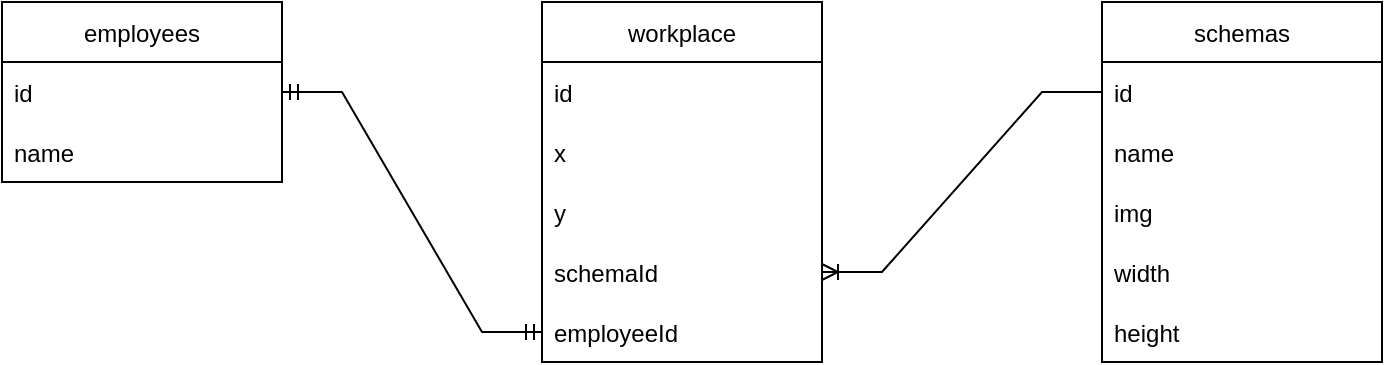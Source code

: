<mxfile version="20.3.0" type="device"><diagram id="R2lEEEUBdFMjLlhIrx00" name="Page-1"><mxGraphModel dx="813" dy="494" grid="1" gridSize="10" guides="1" tooltips="1" connect="1" arrows="1" fold="1" page="1" pageScale="1" pageWidth="850" pageHeight="1100" math="0" shadow="0" extFonts="Permanent Marker^https://fonts.googleapis.com/css?family=Permanent+Marker"><root><mxCell id="0"/><mxCell id="1" parent="0"/><mxCell id="K0sR1YX0GvK1FaCiLN0d-4" value="employees" style="swimlane;fontStyle=0;childLayout=stackLayout;horizontal=1;startSize=30;horizontalStack=0;resizeParent=1;resizeParentMax=0;resizeLast=0;collapsible=1;marginBottom=0;" vertex="1" parent="1"><mxGeometry x="30" y="60" width="140" height="90" as="geometry"/></mxCell><mxCell id="K0sR1YX0GvK1FaCiLN0d-5" value="id" style="text;strokeColor=none;fillColor=none;align=left;verticalAlign=middle;spacingLeft=4;spacingRight=4;overflow=hidden;points=[[0,0.5],[1,0.5]];portConstraint=eastwest;rotatable=0;" vertex="1" parent="K0sR1YX0GvK1FaCiLN0d-4"><mxGeometry y="30" width="140" height="30" as="geometry"/></mxCell><mxCell id="K0sR1YX0GvK1FaCiLN0d-6" value="name" style="text;strokeColor=none;fillColor=none;align=left;verticalAlign=middle;spacingLeft=4;spacingRight=4;overflow=hidden;points=[[0,0.5],[1,0.5]];portConstraint=eastwest;rotatable=0;" vertex="1" parent="K0sR1YX0GvK1FaCiLN0d-4"><mxGeometry y="60" width="140" height="30" as="geometry"/></mxCell><mxCell id="K0sR1YX0GvK1FaCiLN0d-8" value="schemas" style="swimlane;fontStyle=0;childLayout=stackLayout;horizontal=1;startSize=30;horizontalStack=0;resizeParent=1;resizeParentMax=0;resizeLast=0;collapsible=1;marginBottom=0;" vertex="1" parent="1"><mxGeometry x="580" y="60" width="140" height="180" as="geometry"/></mxCell><mxCell id="K0sR1YX0GvK1FaCiLN0d-9" value="id" style="text;strokeColor=none;fillColor=none;align=left;verticalAlign=middle;spacingLeft=4;spacingRight=4;overflow=hidden;points=[[0,0.5],[1,0.5]];portConstraint=eastwest;rotatable=0;" vertex="1" parent="K0sR1YX0GvK1FaCiLN0d-8"><mxGeometry y="30" width="140" height="30" as="geometry"/></mxCell><mxCell id="K0sR1YX0GvK1FaCiLN0d-10" value="name" style="text;strokeColor=none;fillColor=none;align=left;verticalAlign=middle;spacingLeft=4;spacingRight=4;overflow=hidden;points=[[0,0.5],[1,0.5]];portConstraint=eastwest;rotatable=0;" vertex="1" parent="K0sR1YX0GvK1FaCiLN0d-8"><mxGeometry y="60" width="140" height="30" as="geometry"/></mxCell><mxCell id="K0sR1YX0GvK1FaCiLN0d-11" value="img" style="text;strokeColor=none;fillColor=none;align=left;verticalAlign=middle;spacingLeft=4;spacingRight=4;overflow=hidden;points=[[0,0.5],[1,0.5]];portConstraint=eastwest;rotatable=0;" vertex="1" parent="K0sR1YX0GvK1FaCiLN0d-8"><mxGeometry y="90" width="140" height="30" as="geometry"/></mxCell><mxCell id="K0sR1YX0GvK1FaCiLN0d-12" value="width" style="text;strokeColor=none;fillColor=none;align=left;verticalAlign=middle;spacingLeft=4;spacingRight=4;overflow=hidden;points=[[0,0.5],[1,0.5]];portConstraint=eastwest;rotatable=0;" vertex="1" parent="K0sR1YX0GvK1FaCiLN0d-8"><mxGeometry y="120" width="140" height="30" as="geometry"/></mxCell><mxCell id="K0sR1YX0GvK1FaCiLN0d-13" value="height" style="text;strokeColor=none;fillColor=none;align=left;verticalAlign=middle;spacingLeft=4;spacingRight=4;overflow=hidden;points=[[0,0.5],[1,0.5]];portConstraint=eastwest;rotatable=0;" vertex="1" parent="K0sR1YX0GvK1FaCiLN0d-8"><mxGeometry y="150" width="140" height="30" as="geometry"/></mxCell><mxCell id="K0sR1YX0GvK1FaCiLN0d-14" value="workplace" style="swimlane;fontStyle=0;childLayout=stackLayout;horizontal=1;startSize=30;horizontalStack=0;resizeParent=1;resizeParentMax=0;resizeLast=0;collapsible=1;marginBottom=0;" vertex="1" parent="1"><mxGeometry x="300" y="60" width="140" height="180" as="geometry"/></mxCell><mxCell id="K0sR1YX0GvK1FaCiLN0d-15" value="id" style="text;strokeColor=none;fillColor=none;align=left;verticalAlign=middle;spacingLeft=4;spacingRight=4;overflow=hidden;points=[[0,0.5],[1,0.5]];portConstraint=eastwest;rotatable=0;" vertex="1" parent="K0sR1YX0GvK1FaCiLN0d-14"><mxGeometry y="30" width="140" height="30" as="geometry"/></mxCell><mxCell id="K0sR1YX0GvK1FaCiLN0d-16" value="x" style="text;strokeColor=none;fillColor=none;align=left;verticalAlign=middle;spacingLeft=4;spacingRight=4;overflow=hidden;points=[[0,0.5],[1,0.5]];portConstraint=eastwest;rotatable=0;" vertex="1" parent="K0sR1YX0GvK1FaCiLN0d-14"><mxGeometry y="60" width="140" height="30" as="geometry"/></mxCell><mxCell id="K0sR1YX0GvK1FaCiLN0d-17" value="y" style="text;strokeColor=none;fillColor=none;align=left;verticalAlign=middle;spacingLeft=4;spacingRight=4;overflow=hidden;points=[[0,0.5],[1,0.5]];portConstraint=eastwest;rotatable=0;" vertex="1" parent="K0sR1YX0GvK1FaCiLN0d-14"><mxGeometry y="90" width="140" height="30" as="geometry"/></mxCell><mxCell id="K0sR1YX0GvK1FaCiLN0d-18" value="schemaId" style="text;strokeColor=none;fillColor=none;align=left;verticalAlign=middle;spacingLeft=4;spacingRight=4;overflow=hidden;points=[[0,0.5],[1,0.5]];portConstraint=eastwest;rotatable=0;" vertex="1" parent="K0sR1YX0GvK1FaCiLN0d-14"><mxGeometry y="120" width="140" height="30" as="geometry"/></mxCell><mxCell id="K0sR1YX0GvK1FaCiLN0d-19" value="employeeId" style="text;strokeColor=none;fillColor=none;align=left;verticalAlign=middle;spacingLeft=4;spacingRight=4;overflow=hidden;points=[[0,0.5],[1,0.5]];portConstraint=eastwest;rotatable=0;" vertex="1" parent="K0sR1YX0GvK1FaCiLN0d-14"><mxGeometry y="150" width="140" height="30" as="geometry"/></mxCell><mxCell id="K0sR1YX0GvK1FaCiLN0d-20" value="" style="edgeStyle=entityRelationEdgeStyle;fontSize=12;html=1;endArrow=ERmandOne;startArrow=ERmandOne;rounded=0;exitX=1;exitY=0.5;exitDx=0;exitDy=0;entryX=0;entryY=0.5;entryDx=0;entryDy=0;" edge="1" parent="1" source="K0sR1YX0GvK1FaCiLN0d-5" target="K0sR1YX0GvK1FaCiLN0d-19"><mxGeometry width="100" height="100" relative="1" as="geometry"><mxPoint x="370" y="490" as="sourcePoint"/><mxPoint x="270" y="190" as="targetPoint"/></mxGeometry></mxCell><mxCell id="K0sR1YX0GvK1FaCiLN0d-21" value="" style="edgeStyle=entityRelationEdgeStyle;fontSize=12;html=1;endArrow=ERoneToMany;rounded=0;exitX=0;exitY=0.5;exitDx=0;exitDy=0;entryX=1;entryY=0.5;entryDx=0;entryDy=0;" edge="1" parent="1" source="K0sR1YX0GvK1FaCiLN0d-9" target="K0sR1YX0GvK1FaCiLN0d-18"><mxGeometry width="100" height="100" relative="1" as="geometry"><mxPoint x="370" y="490" as="sourcePoint"/><mxPoint x="470" y="390" as="targetPoint"/></mxGeometry></mxCell></root></mxGraphModel></diagram></mxfile>